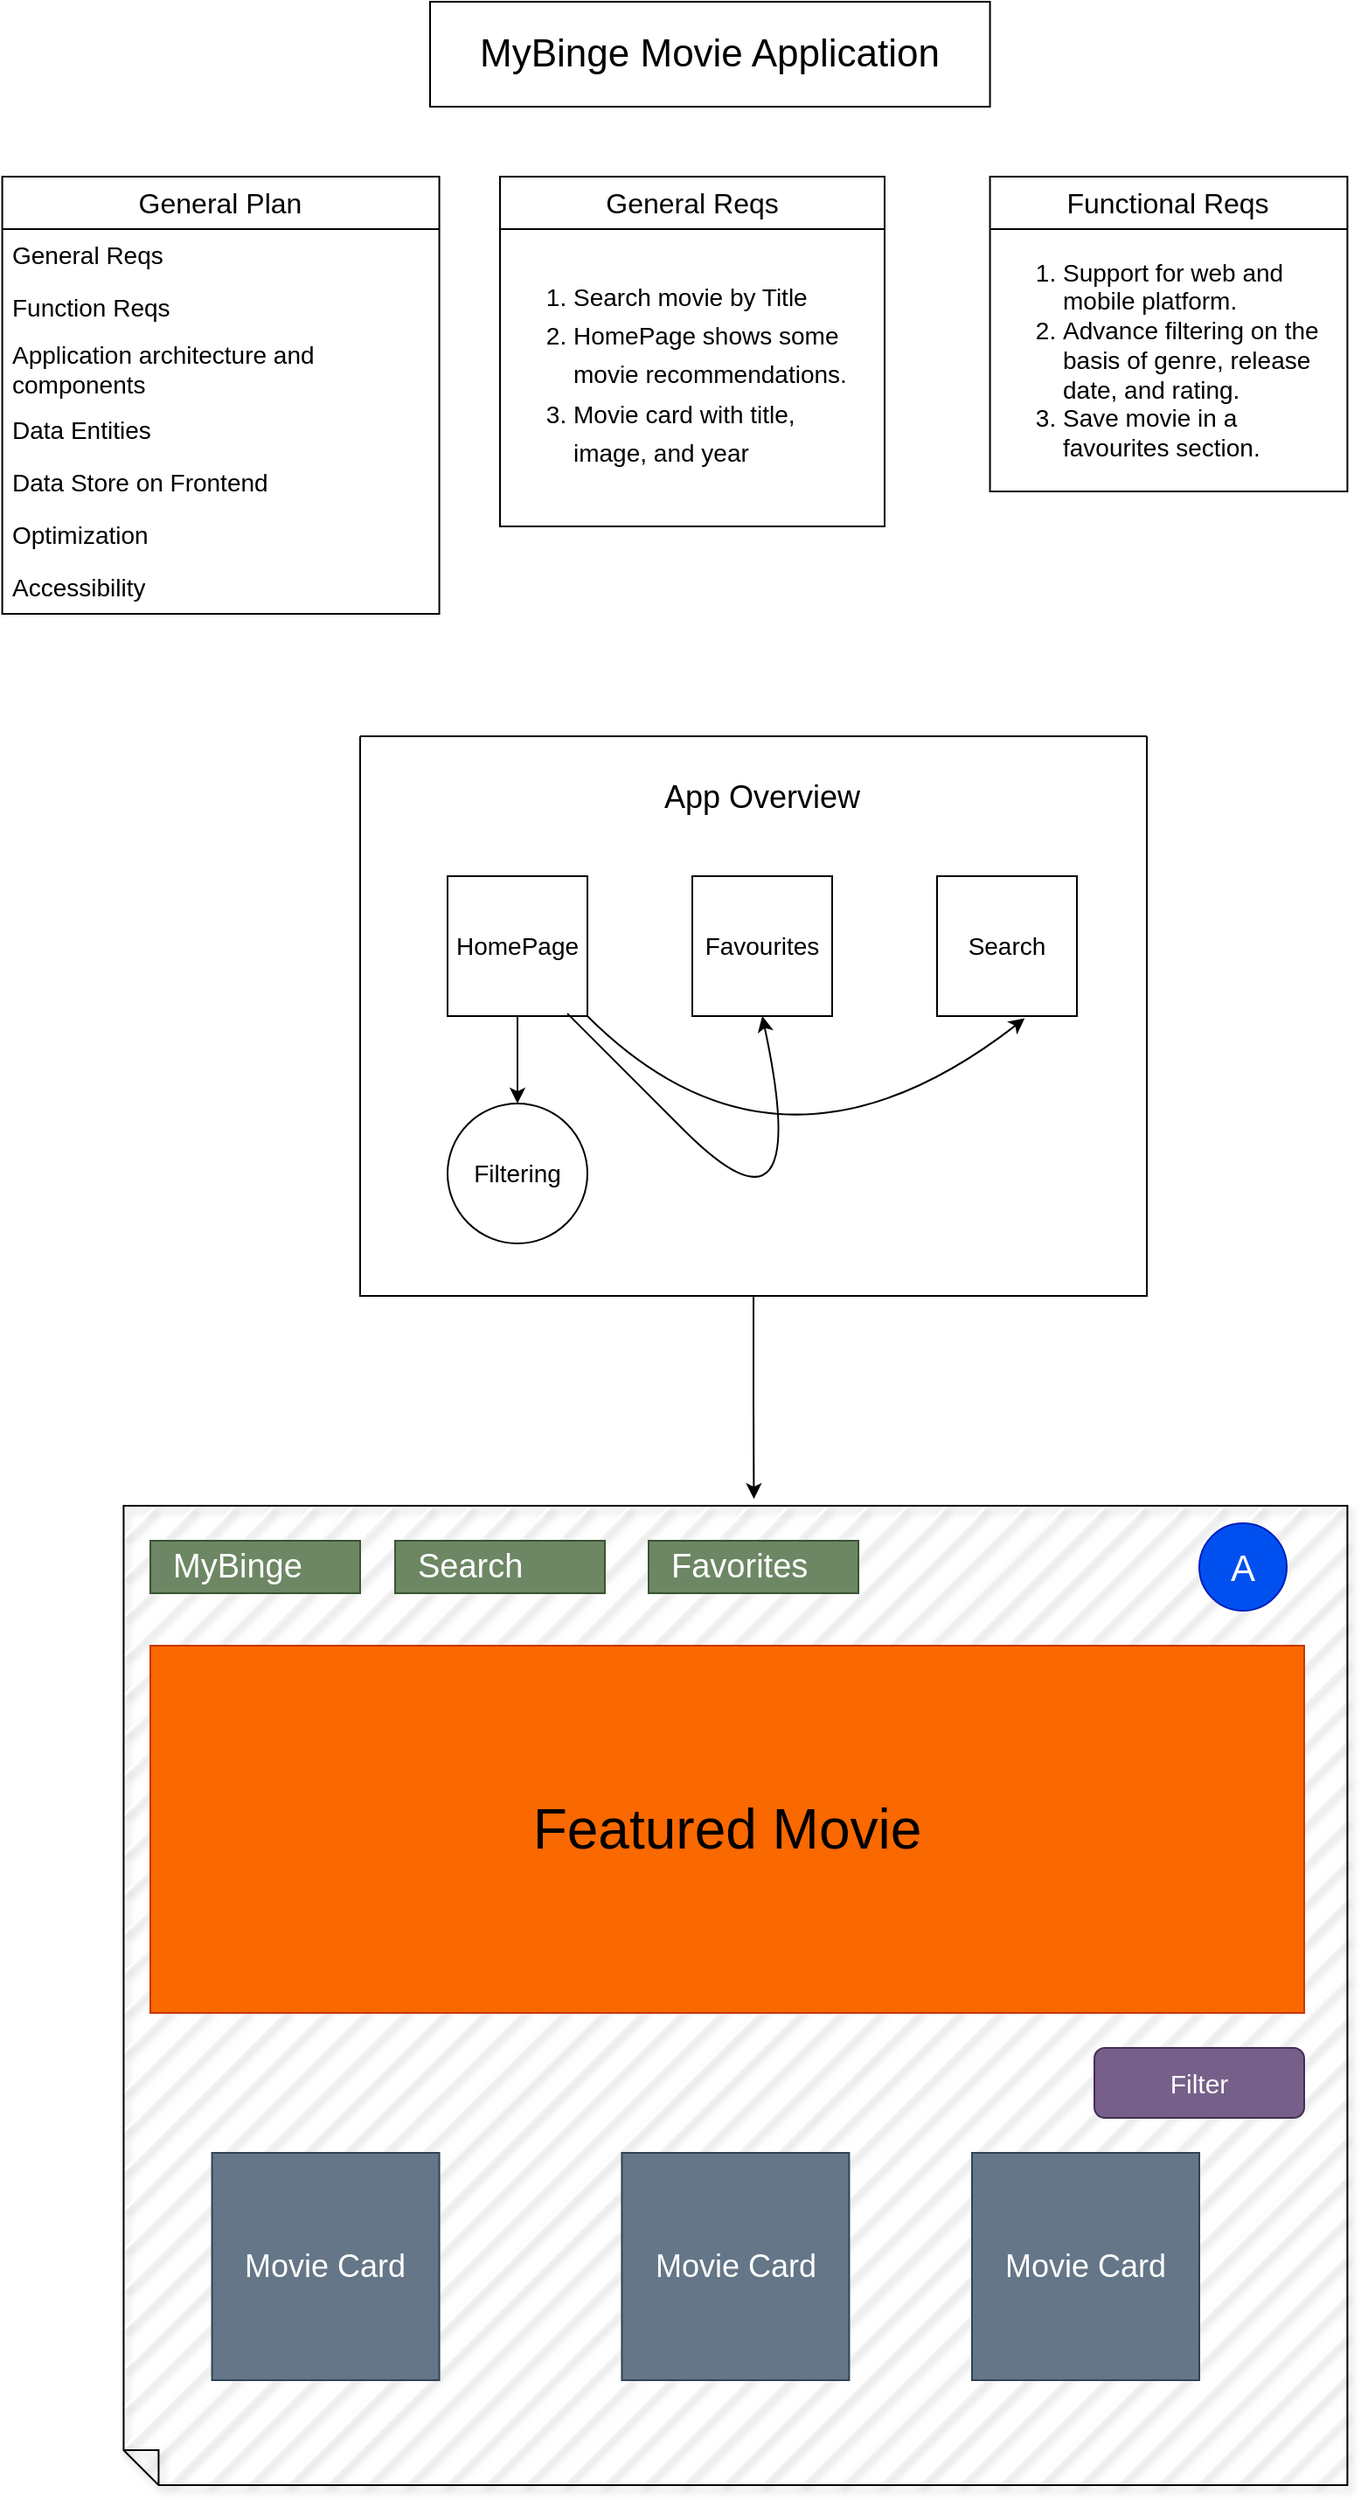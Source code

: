 <mxfile version="24.7.7">
  <diagram name="Page-1" id="_zHxs8BaOQDz38C2IA0B">
    <mxGraphModel dx="1272" dy="853" grid="1" gridSize="10" guides="1" tooltips="1" connect="1" arrows="1" fold="1" page="1" pageScale="1" pageWidth="850" pageHeight="1100" math="0" shadow="0">
      <root>
        <mxCell id="0" />
        <mxCell id="1" parent="0" />
        <mxCell id="1b-rbjV8sATuq4G54EdM-11" value="&lt;font style=&quot;font-size: 16px;&quot;&gt;General Plan&lt;/font&gt;" style="swimlane;fontStyle=0;childLayout=stackLayout;horizontal=1;startSize=30;horizontalStack=0;resizeParent=1;resizeParentMax=0;resizeLast=0;collapsible=1;marginBottom=0;whiteSpace=wrap;html=1;" vertex="1" parent="1">
          <mxGeometry x="35.28" y="120" width="250" height="250" as="geometry" />
        </mxCell>
        <mxCell id="1b-rbjV8sATuq4G54EdM-12" value="General Reqs" style="text;strokeColor=none;fillColor=none;align=left;verticalAlign=middle;spacingLeft=4;spacingRight=4;overflow=hidden;points=[[0,0.5],[1,0.5]];portConstraint=eastwest;rotatable=0;whiteSpace=wrap;html=1;fontSize=14;" vertex="1" parent="1b-rbjV8sATuq4G54EdM-11">
          <mxGeometry y="30" width="250" height="30" as="geometry" />
        </mxCell>
        <mxCell id="1b-rbjV8sATuq4G54EdM-13" value="Function Reqs" style="text;strokeColor=none;fillColor=none;align=left;verticalAlign=middle;spacingLeft=4;spacingRight=4;overflow=hidden;points=[[0,0.5],[1,0.5]];portConstraint=eastwest;rotatable=0;whiteSpace=wrap;html=1;fontSize=14;" vertex="1" parent="1b-rbjV8sATuq4G54EdM-11">
          <mxGeometry y="60" width="250" height="30" as="geometry" />
        </mxCell>
        <mxCell id="1b-rbjV8sATuq4G54EdM-14" value="&lt;font style=&quot;font-size: 14px;&quot;&gt;Application architecture and components&lt;/font&gt;" style="text;strokeColor=none;fillColor=none;align=left;verticalAlign=middle;spacingLeft=4;spacingRight=4;overflow=hidden;points=[[0,0.5],[1,0.5]];portConstraint=eastwest;rotatable=0;whiteSpace=wrap;html=1;" vertex="1" parent="1b-rbjV8sATuq4G54EdM-11">
          <mxGeometry y="90" width="250" height="40" as="geometry" />
        </mxCell>
        <mxCell id="1b-rbjV8sATuq4G54EdM-20" value="Data Entities" style="text;strokeColor=none;fillColor=none;align=left;verticalAlign=middle;spacingLeft=4;spacingRight=4;overflow=hidden;points=[[0,0.5],[1,0.5]];portConstraint=eastwest;rotatable=0;whiteSpace=wrap;html=1;fontSize=14;" vertex="1" parent="1b-rbjV8sATuq4G54EdM-11">
          <mxGeometry y="130" width="250" height="30" as="geometry" />
        </mxCell>
        <mxCell id="1b-rbjV8sATuq4G54EdM-21" value="Data Store on Frontend" style="text;strokeColor=none;fillColor=none;align=left;verticalAlign=middle;spacingLeft=4;spacingRight=4;overflow=hidden;points=[[0,0.5],[1,0.5]];portConstraint=eastwest;rotatable=0;whiteSpace=wrap;html=1;fontSize=14;" vertex="1" parent="1b-rbjV8sATuq4G54EdM-11">
          <mxGeometry y="160" width="250" height="30" as="geometry" />
        </mxCell>
        <mxCell id="1b-rbjV8sATuq4G54EdM-22" value="Optimization" style="text;strokeColor=none;fillColor=none;align=left;verticalAlign=middle;spacingLeft=4;spacingRight=4;overflow=hidden;points=[[0,0.5],[1,0.5]];portConstraint=eastwest;rotatable=0;whiteSpace=wrap;html=1;fontSize=14;" vertex="1" parent="1b-rbjV8sATuq4G54EdM-11">
          <mxGeometry y="190" width="250" height="30" as="geometry" />
        </mxCell>
        <mxCell id="1b-rbjV8sATuq4G54EdM-23" value="Accessibility" style="text;strokeColor=none;fillColor=none;align=left;verticalAlign=middle;spacingLeft=4;spacingRight=4;overflow=hidden;points=[[0,0.5],[1,0.5]];portConstraint=eastwest;rotatable=0;whiteSpace=wrap;html=1;fontSize=14;" vertex="1" parent="1b-rbjV8sATuq4G54EdM-11">
          <mxGeometry y="220" width="250" height="30" as="geometry" />
        </mxCell>
        <mxCell id="1b-rbjV8sATuq4G54EdM-90" value="&lt;font style=&quot;font-size: 16px;&quot;&gt;General Reqs&lt;/font&gt;" style="swimlane;fontStyle=0;childLayout=stackLayout;horizontal=1;startSize=30;horizontalStack=0;resizeParent=1;resizeParentMax=0;resizeLast=0;collapsible=1;marginBottom=0;whiteSpace=wrap;html=1;" vertex="1" parent="1">
          <mxGeometry x="320" y="120" width="220" height="200" as="geometry" />
        </mxCell>
        <mxCell id="1b-rbjV8sATuq4G54EdM-91" value="&lt;ol style=&quot;line-height: 160%; font-size: 14px; padding-top: 5px; padding-right: 5px; padding-bottom: 5px; margin-right: 10px;&quot;&gt;&lt;li style=&quot;font-size: 14px;&quot;&gt;Search movie by Title&lt;/li&gt;&lt;li style=&quot;font-size: 14px;&quot;&gt;HomePage shows some movie recommendations.&lt;/li&gt;&lt;li style=&quot;font-size: 14px;&quot;&gt;Movie card with title, image, and year&lt;/li&gt;&lt;/ol&gt;" style="text;strokeColor=none;fillColor=none;align=left;verticalAlign=middle;spacingLeft=0;spacingRight=4;overflow=hidden;points=[[0,0.5],[1,0.5]];portConstraint=eastwest;rotatable=0;whiteSpace=wrap;html=1;spacing=2;fontSize=14;spacingTop=0;spacingBottom=4;" vertex="1" parent="1b-rbjV8sATuq4G54EdM-90">
          <mxGeometry y="30" width="220" height="170" as="geometry" />
        </mxCell>
        <mxCell id="1b-rbjV8sATuq4G54EdM-99" value="&lt;font style=&quot;font-size: 16px;&quot;&gt;Functional Reqs&lt;/font&gt;" style="swimlane;fontStyle=0;childLayout=stackLayout;horizontal=1;startSize=30;horizontalStack=0;resizeParent=1;resizeParentMax=0;resizeLast=0;collapsible=1;marginBottom=0;whiteSpace=wrap;html=1;" vertex="1" parent="1">
          <mxGeometry x="600.28" y="120" width="204.44" height="180" as="geometry" />
        </mxCell>
        <mxCell id="1b-rbjV8sATuq4G54EdM-100" value="&lt;ol&gt;&lt;li&gt;&lt;span style=&quot;background-color: initial;&quot;&gt;Support for web and mobile platform.&lt;/span&gt;&lt;/li&gt;&lt;li&gt;&lt;span style=&quot;background-color: initial;&quot;&gt;Advance filtering on the basis of genre, release date, and rating.&lt;/span&gt;&lt;/li&gt;&lt;li&gt;Save movie in a favourites section.&lt;/li&gt;&lt;/ol&gt;" style="text;strokeColor=none;fillColor=none;align=left;verticalAlign=middle;spacingLeft=0;spacingRight=4;overflow=hidden;points=[[0,0.5],[1,0.5]];portConstraint=eastwest;rotatable=0;whiteSpace=wrap;html=1;spacing=2;fontSize=14;spacingTop=0;spacingBottom=4;" vertex="1" parent="1b-rbjV8sATuq4G54EdM-99">
          <mxGeometry y="30" width="204.44" height="150" as="geometry" />
        </mxCell>
        <mxCell id="1b-rbjV8sATuq4G54EdM-101" value="&lt;font style=&quot;font-size: 22px;&quot;&gt;MyBinge Movie Application&lt;/font&gt;" style="rounded=0;whiteSpace=wrap;html=1;" vertex="1" parent="1">
          <mxGeometry x="280" y="20" width="320.28" height="60" as="geometry" />
        </mxCell>
        <mxCell id="1b-rbjV8sATuq4G54EdM-104" value="" style="swimlane;startSize=0;" vertex="1" parent="1">
          <mxGeometry x="240" y="440" width="450" height="320" as="geometry" />
        </mxCell>
        <mxCell id="1b-rbjV8sATuq4G54EdM-105" value="&lt;font style=&quot;font-size: 18px;&quot;&gt;App Overview&lt;/font&gt;" style="text;html=1;align=center;verticalAlign=middle;whiteSpace=wrap;rounded=0;fontSize=17;" vertex="1" parent="1b-rbjV8sATuq4G54EdM-104">
          <mxGeometry x="170" y="20" width="120" height="30" as="geometry" />
        </mxCell>
        <mxCell id="1b-rbjV8sATuq4G54EdM-122" style="edgeStyle=orthogonalEdgeStyle;rounded=0;orthogonalLoop=1;jettySize=auto;html=1;exitX=0.5;exitY=1;exitDx=0;exitDy=0;entryX=0.5;entryY=0;entryDx=0;entryDy=0;" edge="1" parent="1b-rbjV8sATuq4G54EdM-104" source="1b-rbjV8sATuq4G54EdM-106" target="1b-rbjV8sATuq4G54EdM-119">
          <mxGeometry relative="1" as="geometry" />
        </mxCell>
        <mxCell id="1b-rbjV8sATuq4G54EdM-106" value="&lt;font style=&quot;font-size: 14px;&quot;&gt;HomePage&lt;/font&gt;" style="whiteSpace=wrap;html=1;aspect=fixed;" vertex="1" parent="1b-rbjV8sATuq4G54EdM-104">
          <mxGeometry x="50" y="80" width="80" height="80" as="geometry" />
        </mxCell>
        <mxCell id="1b-rbjV8sATuq4G54EdM-113" value="&lt;font style=&quot;font-size: 14px;&quot;&gt;Search&lt;/font&gt;" style="whiteSpace=wrap;html=1;aspect=fixed;" vertex="1" parent="1b-rbjV8sATuq4G54EdM-104">
          <mxGeometry x="330" y="80" width="80" height="80" as="geometry" />
        </mxCell>
        <mxCell id="1b-rbjV8sATuq4G54EdM-112" value="&lt;font style=&quot;font-size: 14px;&quot;&gt;Favourites&lt;/font&gt;" style="whiteSpace=wrap;html=1;aspect=fixed;" vertex="1" parent="1b-rbjV8sATuq4G54EdM-104">
          <mxGeometry x="190.0" y="80" width="80" height="80" as="geometry" />
        </mxCell>
        <mxCell id="1b-rbjV8sATuq4G54EdM-119" value="&lt;font style=&quot;font-size: 14px;&quot;&gt;Filtering&lt;/font&gt;" style="ellipse;whiteSpace=wrap;html=1;aspect=fixed;" vertex="1" parent="1b-rbjV8sATuq4G54EdM-104">
          <mxGeometry x="50" y="210" width="80" height="80" as="geometry" />
        </mxCell>
        <mxCell id="1b-rbjV8sATuq4G54EdM-127" value="" style="curved=1;endArrow=classic;html=1;rounded=0;entryX=0.627;entryY=1.016;entryDx=0;entryDy=0;entryPerimeter=0;exitX=1;exitY=1;exitDx=0;exitDy=0;" edge="1" parent="1b-rbjV8sATuq4G54EdM-104" source="1b-rbjV8sATuq4G54EdM-106" target="1b-rbjV8sATuq4G54EdM-113">
          <mxGeometry width="50" height="50" relative="1" as="geometry">
            <mxPoint x="240" y="320" as="sourcePoint" />
            <mxPoint x="290" y="270" as="targetPoint" />
            <Array as="points">
              <mxPoint x="240" y="270" />
            </Array>
          </mxGeometry>
        </mxCell>
        <mxCell id="1b-rbjV8sATuq4G54EdM-128" value="" style="curved=1;endArrow=classic;html=1;rounded=0;entryX=0.5;entryY=1;entryDx=0;entryDy=0;" edge="1" parent="1b-rbjV8sATuq4G54EdM-104" target="1b-rbjV8sATuq4G54EdM-112">
          <mxGeometry width="50" height="50" relative="1" as="geometry">
            <mxPoint x="120" y="160" as="sourcePoint" />
            <mxPoint x="190.16" y="120" as="targetPoint" />
            <Array as="points">
              <mxPoint x="110" y="150" />
              <mxPoint x="260" y="300" />
            </Array>
          </mxGeometry>
        </mxCell>
        <mxCell id="1b-rbjV8sATuq4G54EdM-129" value="" style="shape=note;whiteSpace=wrap;html=1;backgroundOutline=1;darkOpacity=0.05;fillStyle=hatch;direction=west;gradientDirection=north;shadow=1;size=20;pointerEvents=1;" vertex="1" parent="1">
          <mxGeometry x="104.72" y="880" width="700" height="560" as="geometry" />
        </mxCell>
        <mxCell id="1b-rbjV8sATuq4G54EdM-130" style="edgeStyle=orthogonalEdgeStyle;rounded=0;orthogonalLoop=1;jettySize=auto;html=1;exitX=0.5;exitY=1;exitDx=0;exitDy=0;entryX=0.485;entryY=1.007;entryDx=0;entryDy=0;entryPerimeter=0;" edge="1" parent="1" source="1b-rbjV8sATuq4G54EdM-104" target="1b-rbjV8sATuq4G54EdM-129">
          <mxGeometry relative="1" as="geometry" />
        </mxCell>
        <mxCell id="1b-rbjV8sATuq4G54EdM-131" value="MyBinge" style="text;html=1;align=left;verticalAlign=middle;whiteSpace=wrap;rounded=0;fontSize=19;spacingLeft=11;fillColor=#6d8764;strokeColor=#3A5431;fontColor=#ffffff;" vertex="1" parent="1">
          <mxGeometry x="120" y="900" width="120" height="30" as="geometry" />
        </mxCell>
        <mxCell id="1b-rbjV8sATuq4G54EdM-132" value="Search" style="text;html=1;align=left;verticalAlign=middle;whiteSpace=wrap;rounded=0;fontSize=19;spacingLeft=11;fillColor=#6d8764;strokeColor=#3A5431;fontColor=#ffffff;" vertex="1" parent="1">
          <mxGeometry x="260" y="900" width="120" height="30" as="geometry" />
        </mxCell>
        <mxCell id="1b-rbjV8sATuq4G54EdM-133" value="Favorites" style="text;html=1;align=left;verticalAlign=middle;whiteSpace=wrap;rounded=0;fontSize=19;spacingLeft=11;fillColor=#6d8764;strokeColor=#3A5431;fontColor=#ffffff;" vertex="1" parent="1">
          <mxGeometry x="405" y="900" width="120" height="30" as="geometry" />
        </mxCell>
        <mxCell id="1b-rbjV8sATuq4G54EdM-134" value="A" style="ellipse;whiteSpace=wrap;html=1;aspect=fixed;fontSize=21;fillColor=#0050ef;fontColor=#ffffff;strokeColor=#001DBC;" vertex="1" parent="1">
          <mxGeometry x="720" y="890" width="50" height="50" as="geometry" />
        </mxCell>
        <mxCell id="1b-rbjV8sATuq4G54EdM-135" value="&lt;font style=&quot;font-size: 32px;&quot;&gt;Featured Movie&lt;/font&gt;" style="rounded=0;whiteSpace=wrap;html=1;fillColor=#fa6800;fontColor=#000000;strokeColor=#C73500;" vertex="1" parent="1">
          <mxGeometry x="120" y="960" width="660" height="210" as="geometry" />
        </mxCell>
        <mxCell id="1b-rbjV8sATuq4G54EdM-136" value="&lt;span style=&quot;font-size: 18px;&quot;&gt;Movie Card&lt;/span&gt;" style="whiteSpace=wrap;html=1;aspect=fixed;fillColor=#647687;fontColor=#ffffff;strokeColor=#314354;" vertex="1" parent="1">
          <mxGeometry x="389.72" y="1250" width="130" height="130" as="geometry" />
        </mxCell>
        <mxCell id="1b-rbjV8sATuq4G54EdM-137" value="&lt;span style=&quot;font-size: 18px;&quot;&gt;Movie Card&lt;/span&gt;" style="whiteSpace=wrap;html=1;aspect=fixed;fillColor=#647687;fontColor=#ffffff;strokeColor=#314354;" vertex="1" parent="1">
          <mxGeometry x="590" y="1250" width="130" height="130" as="geometry" />
        </mxCell>
        <mxCell id="1b-rbjV8sATuq4G54EdM-138" value="&lt;font style=&quot;font-size: 18px;&quot;&gt;Movie Card&lt;/font&gt;" style="whiteSpace=wrap;html=1;aspect=fixed;fillColor=#647687;fontColor=#ffffff;strokeColor=#314354;" vertex="1" parent="1">
          <mxGeometry x="155.28" y="1250" width="130" height="130" as="geometry" />
        </mxCell>
        <mxCell id="1b-rbjV8sATuq4G54EdM-139" value="&lt;font style=&quot;font-size: 15px;&quot;&gt;Filter&lt;/font&gt;" style="rounded=1;whiteSpace=wrap;html=1;fillColor=#76608a;fontColor=#ffffff;strokeColor=#432D57;" vertex="1" parent="1">
          <mxGeometry x="660" y="1190" width="120" height="40" as="geometry" />
        </mxCell>
      </root>
    </mxGraphModel>
  </diagram>
</mxfile>
